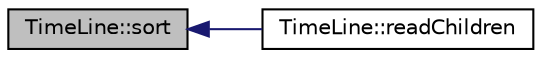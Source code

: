 digraph "TimeLine::sort"
{
 // INTERACTIVE_SVG=YES
  edge [fontname="Helvetica",fontsize="10",labelfontname="Helvetica",labelfontsize="10"];
  node [fontname="Helvetica",fontsize="10",shape=record];
  rankdir="LR";
  Node1 [label="TimeLine::sort",height=0.2,width=0.4,color="black", fillcolor="grey75", style="filled", fontcolor="black"];
  Node1 -> Node2 [dir="back",color="midnightblue",fontsize="10",style="solid",fontname="Helvetica"];
  Node2 [label="TimeLine::readChildren",height=0.2,width=0.4,color="black", fillcolor="white", style="filled",URL="$dc/df5/class_time_line.html#aae6ac635d60a95c51efee26770318862"];
}
